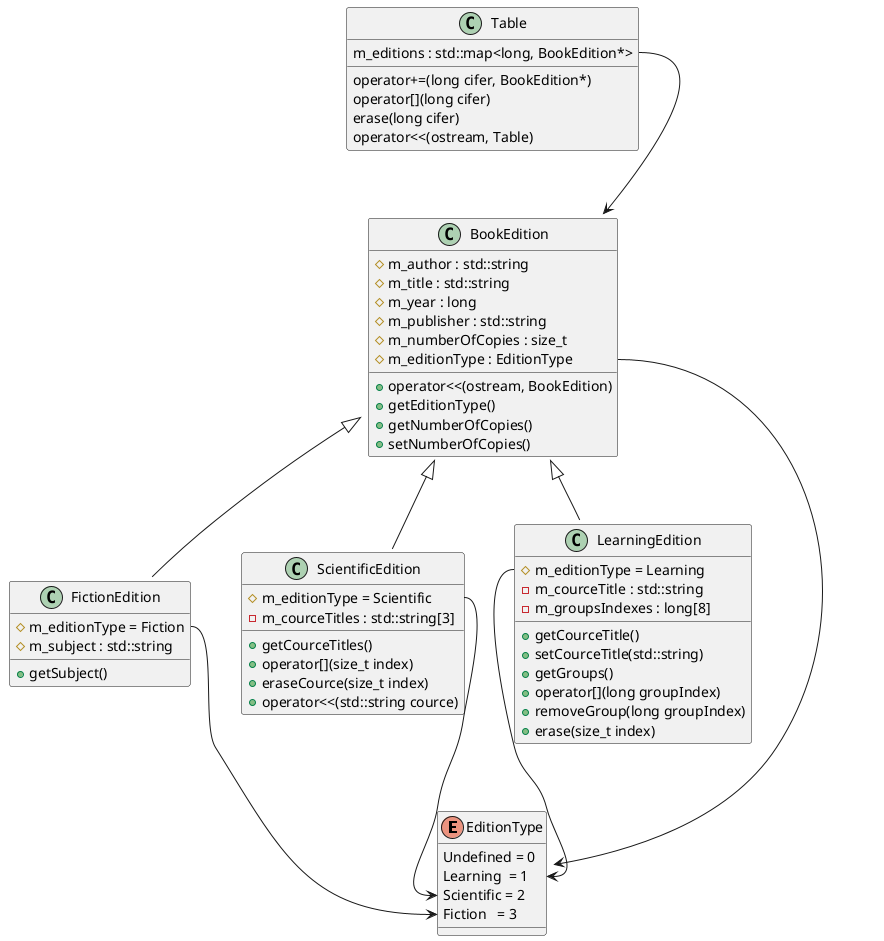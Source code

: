 @startuml Library

enum EditionType {
  Undefined = 0
  Learning  = 1
  Scientific = 2
  Fiction   = 3
}

class BookEdition
{
  #m_author : std::string
  #m_title : std::string
  #m_year : long
  #m_publisher : std::string
  #m_numberOfCopies : size_t
  #m_editionType : EditionType
  +operator<<(ostream, BookEdition)
  +getEditionType()
  +getNumberOfCopies()
  +setNumberOfCopies()
}

BookEdition::m_editionType --> EditionType


class LearningEdition {
  #m_editionType = Learning
  -m_courceTitle : std::string
  -m_groupsIndexes : long[8]
  +getCourceTitle()
  +setCourceTitle(std::string)
  +getGroups()
  +operator[](long groupIndex)
  +removeGroup(long groupIndex)
  +erase(size_t index)
}

LearningEdition::m_editionType --> EditionType::Learning

BookEdition <|-- LearningEdition


class ScientificEdition {
  #m_editionType = Scientific
  -m_courceTitles : std::string[3]
  +getCourceTitles()
  +operator[](size_t index)
  +eraseCource(size_t index)
  +operator<<(std::string cource)
}

ScientificEdition::m_editionType --> EditionType::Scientific

BookEdition <|-- ScientificEdition


class FictionEdition {
  #m_editionType = Fiction
  #m_subject : std::string
  +getSubject()
}

FictionEdition::m_editionType --> EditionType::Fiction

BookEdition <|-- FictionEdition


class Table {
  m_editions : std::map<long, BookEdition*>
  operator+=(long cifer, BookEdition*)
  operator[](long cifer)
  erase(long cifer)
  operator<<(ostream, Table)
}

Table::BookEdition --> BookEdition
@enduml